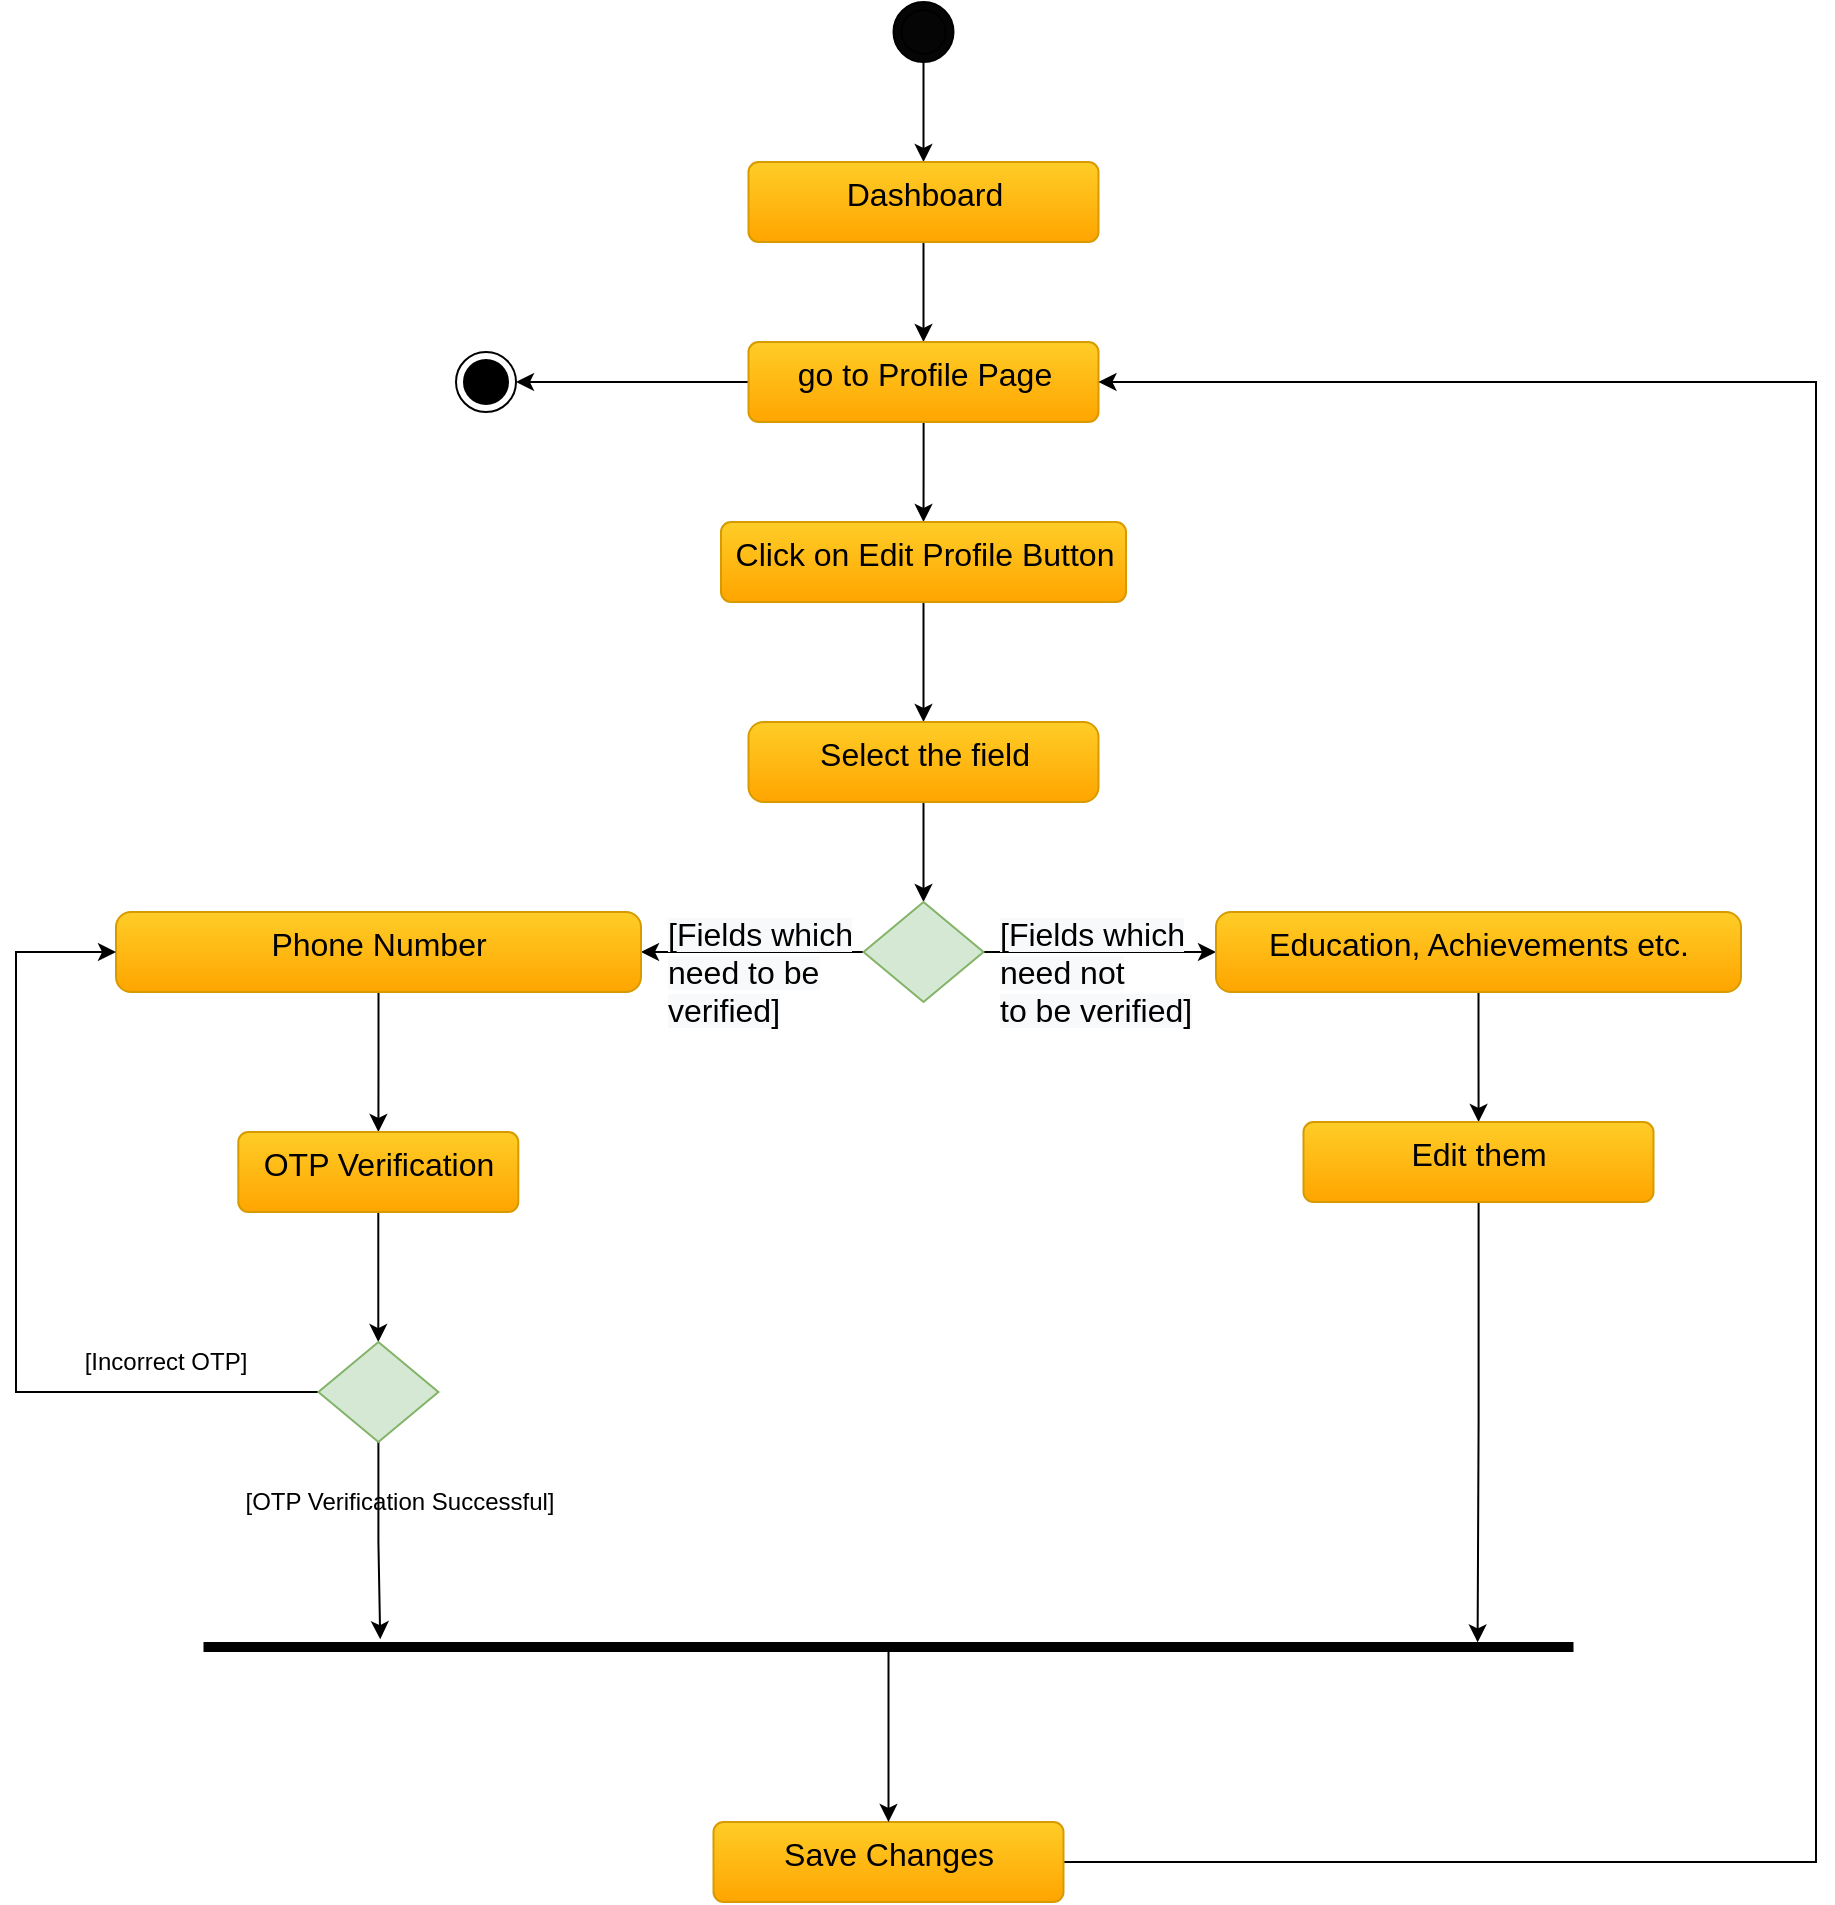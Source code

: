 <mxfile version="14.1.8" type="device"><diagram id="OLAsNTlYee-TojAkGPcq" name="Page-1"><mxGraphModel dx="1463" dy="846" grid="1" gridSize="10" guides="1" tooltips="1" connect="1" arrows="1" fold="1" page="1" pageScale="1" pageWidth="827" pageHeight="1169" math="0" shadow="0"><root><mxCell id="0"/><mxCell id="1" parent="0"/><mxCell id="lF2JAuHBzauqoftWFJul-2" value="" style="ellipse;html=1;shape=endState;fillColor=#000000;strokeColor=#000000;" vertex="1" parent="1"><mxGeometry x="250" y="195" width="30" height="30" as="geometry"/></mxCell><mxCell id="lF2JAuHBzauqoftWFJul-7" style="edgeStyle=orthogonalEdgeStyle;rounded=0;orthogonalLoop=1;jettySize=auto;html=1;" edge="1" parent="1" source="lF2JAuHBzauqoftWFJul-5" target="lF2JAuHBzauqoftWFJul-6"><mxGeometry relative="1" as="geometry"/></mxCell><mxCell id="lF2JAuHBzauqoftWFJul-5" value="" style="ellipse;shape=doubleEllipse;html=1;dashed=0;whitespace=wrap;aspect=fixed;fillColor=#050505;" vertex="1" parent="1"><mxGeometry x="468.75" y="20" width="30" height="30" as="geometry"/></mxCell><mxCell id="lF2JAuHBzauqoftWFJul-9" style="edgeStyle=orthogonalEdgeStyle;rounded=0;orthogonalLoop=1;jettySize=auto;html=1;" edge="1" parent="1" source="lF2JAuHBzauqoftWFJul-6" target="lF2JAuHBzauqoftWFJul-8"><mxGeometry relative="1" as="geometry"/></mxCell><mxCell id="lF2JAuHBzauqoftWFJul-6" value="&lt;span style=&quot;font-size: 16px&quot;&gt;Dashboard&lt;/span&gt;" style="html=1;align=center;verticalAlign=top;rounded=1;absoluteArcSize=1;arcSize=10;dashed=0;gradientColor=#ffa500;fillColor=#ffcd28;strokeColor=#d79b00;" vertex="1" parent="1"><mxGeometry x="396.25" y="100" width="175" height="40" as="geometry"/></mxCell><mxCell id="lF2JAuHBzauqoftWFJul-11" style="edgeStyle=orthogonalEdgeStyle;rounded=0;orthogonalLoop=1;jettySize=auto;html=1;" edge="1" parent="1" source="lF2JAuHBzauqoftWFJul-8" target="lF2JAuHBzauqoftWFJul-10"><mxGeometry relative="1" as="geometry"/></mxCell><mxCell id="lF2JAuHBzauqoftWFJul-28" style="edgeStyle=orthogonalEdgeStyle;rounded=0;orthogonalLoop=1;jettySize=auto;html=1;" edge="1" parent="1" source="lF2JAuHBzauqoftWFJul-8" target="lF2JAuHBzauqoftWFJul-2"><mxGeometry relative="1" as="geometry"/></mxCell><mxCell id="lF2JAuHBzauqoftWFJul-8" value="&lt;font style=&quot;font-size: 16px&quot;&gt;go to Profile Page&lt;/font&gt;" style="html=1;align=center;verticalAlign=top;rounded=1;absoluteArcSize=1;arcSize=10;dashed=0;gradientColor=#ffa500;fillColor=#ffcd28;strokeColor=#d79b00;" vertex="1" parent="1"><mxGeometry x="396.25" y="190" width="175" height="40" as="geometry"/></mxCell><mxCell id="lF2JAuHBzauqoftWFJul-13" style="edgeStyle=orthogonalEdgeStyle;rounded=0;orthogonalLoop=1;jettySize=auto;html=1;entryX=0.5;entryY=0;entryDx=0;entryDy=0;" edge="1" parent="1" source="lF2JAuHBzauqoftWFJul-10" target="lF2JAuHBzauqoftWFJul-12"><mxGeometry relative="1" as="geometry"/></mxCell><mxCell id="lF2JAuHBzauqoftWFJul-10" value="&lt;font style=&quot;font-size: 16px&quot;&gt;Click on Edit Profile Button&lt;/font&gt;" style="html=1;align=center;verticalAlign=top;rounded=1;absoluteArcSize=1;arcSize=10;dashed=0;gradientColor=#ffa500;fillColor=#ffcd28;strokeColor=#d79b00;" vertex="1" parent="1"><mxGeometry x="382.5" y="280" width="202.5" height="40" as="geometry"/></mxCell><mxCell id="lF2JAuHBzauqoftWFJul-17" style="edgeStyle=orthogonalEdgeStyle;rounded=0;orthogonalLoop=1;jettySize=auto;html=1;" edge="1" parent="1" source="lF2JAuHBzauqoftWFJul-12" target="lF2JAuHBzauqoftWFJul-14"><mxGeometry relative="1" as="geometry"/></mxCell><mxCell id="lF2JAuHBzauqoftWFJul-12" value="&lt;font style=&quot;font-size: 16px&quot;&gt;Select the field&lt;/font&gt;" style="html=1;align=center;verticalAlign=top;rounded=1;absoluteArcSize=1;arcSize=15;dashed=0;gradientColor=#ffa500;fillColor=#ffcd28;strokeColor=#d79b00;" vertex="1" parent="1"><mxGeometry x="396.25" y="380" width="175" height="40" as="geometry"/></mxCell><mxCell id="lF2JAuHBzauqoftWFJul-16" style="edgeStyle=orthogonalEdgeStyle;rounded=0;orthogonalLoop=1;jettySize=auto;html=1;entryX=0;entryY=0.5;entryDx=0;entryDy=0;" edge="1" parent="1" source="lF2JAuHBzauqoftWFJul-14" target="lF2JAuHBzauqoftWFJul-15"><mxGeometry relative="1" as="geometry"/></mxCell><mxCell id="lF2JAuHBzauqoftWFJul-20" style="edgeStyle=orthogonalEdgeStyle;rounded=0;orthogonalLoop=1;jettySize=auto;html=1;entryX=1;entryY=0.5;entryDx=0;entryDy=0;" edge="1" parent="1" source="lF2JAuHBzauqoftWFJul-14" target="lF2JAuHBzauqoftWFJul-19"><mxGeometry relative="1" as="geometry"/></mxCell><mxCell id="lF2JAuHBzauqoftWFJul-14" value="" style="rhombus;fillColor=#d5e8d4;strokeColor=#82b366;" vertex="1" parent="1"><mxGeometry x="453.75" y="470" width="60" height="50" as="geometry"/></mxCell><mxCell id="lF2JAuHBzauqoftWFJul-25" style="edgeStyle=orthogonalEdgeStyle;rounded=0;orthogonalLoop=1;jettySize=auto;html=1;" edge="1" parent="1" source="lF2JAuHBzauqoftWFJul-15" target="lF2JAuHBzauqoftWFJul-24"><mxGeometry relative="1" as="geometry"/></mxCell><mxCell id="lF2JAuHBzauqoftWFJul-15" value="&lt;span style=&quot;font-size: 16px&quot;&gt;Education, Achievements etc.&lt;/span&gt;" style="html=1;align=center;verticalAlign=top;rounded=1;absoluteArcSize=1;arcSize=15;dashed=0;gradientColor=#ffa500;fillColor=#ffcd28;strokeColor=#d79b00;" vertex="1" parent="1"><mxGeometry x="630" y="475" width="262.5" height="40" as="geometry"/></mxCell><mxCell id="lF2JAuHBzauqoftWFJul-18" value="&lt;span style=&quot;color: rgb(0 , 0 , 0) ; font-family: &amp;#34;helvetica&amp;#34; ; font-size: 16px ; font-style: normal ; font-weight: 400 ; letter-spacing: normal ; text-align: center ; text-indent: 0px ; text-transform: none ; word-spacing: 0px ; background-color: rgb(248 , 249 , 250) ; display: inline ; float: none&quot;&gt;[Fields which &lt;br&gt;need not &lt;br&gt;to be verified]&lt;/span&gt;" style="text;whiteSpace=wrap;html=1;" vertex="1" parent="1"><mxGeometry x="520" y="470" width="100" height="70" as="geometry"/></mxCell><mxCell id="lF2JAuHBzauqoftWFJul-38" style="edgeStyle=orthogonalEdgeStyle;rounded=0;orthogonalLoop=1;jettySize=auto;html=1;" edge="1" parent="1" source="lF2JAuHBzauqoftWFJul-19" target="lF2JAuHBzauqoftWFJul-32"><mxGeometry relative="1" as="geometry"/></mxCell><mxCell id="lF2JAuHBzauqoftWFJul-19" value="&lt;span style=&quot;font-size: 16px&quot;&gt;Phone Number&lt;/span&gt;" style="html=1;align=center;verticalAlign=top;rounded=1;absoluteArcSize=1;arcSize=15;dashed=0;gradientColor=#ffa500;fillColor=#ffcd28;strokeColor=#d79b00;" vertex="1" parent="1"><mxGeometry x="80" y="475" width="262.5" height="40" as="geometry"/></mxCell><mxCell id="lF2JAuHBzauqoftWFJul-21" value="&lt;span style=&quot;color: rgb(0 , 0 , 0) ; font-family: &amp;#34;helvetica&amp;#34; ; font-size: 16px ; font-style: normal ; font-weight: 400 ; letter-spacing: normal ; text-align: center ; text-indent: 0px ; text-transform: none ; word-spacing: 0px ; background-color: rgb(248 , 249 , 250) ; display: inline ; float: none&quot;&gt;[Fields which &lt;br&gt;need to be verified]&lt;/span&gt;" style="text;whiteSpace=wrap;html=1;" vertex="1" parent="1"><mxGeometry x="353.75" y="470" width="100" height="70" as="geometry"/></mxCell><mxCell id="lF2JAuHBzauqoftWFJul-27" style="edgeStyle=orthogonalEdgeStyle;rounded=0;orthogonalLoop=1;jettySize=auto;html=1;entryX=0.04;entryY=0.07;entryDx=0;entryDy=0;entryPerimeter=0;" edge="1" parent="1" source="lF2JAuHBzauqoftWFJul-24" target="lF2JAuHBzauqoftWFJul-41"><mxGeometry relative="1" as="geometry"><mxPoint x="761.25" y="690" as="targetPoint"/></mxGeometry></mxCell><mxCell id="lF2JAuHBzauqoftWFJul-24" value="&lt;font style=&quot;font-size: 16px&quot;&gt;Edit them&lt;/font&gt;" style="html=1;align=center;verticalAlign=top;rounded=1;absoluteArcSize=1;arcSize=10;dashed=0;gradientColor=#ffa500;fillColor=#ffcd28;strokeColor=#d79b00;" vertex="1" parent="1"><mxGeometry x="673.75" y="580" width="175" height="40" as="geometry"/></mxCell><mxCell id="lF2JAuHBzauqoftWFJul-31" style="edgeStyle=orthogonalEdgeStyle;rounded=0;orthogonalLoop=1;jettySize=auto;html=1;" edge="1" parent="1" source="lF2JAuHBzauqoftWFJul-32" target="lF2JAuHBzauqoftWFJul-35"><mxGeometry relative="1" as="geometry"/></mxCell><mxCell id="lF2JAuHBzauqoftWFJul-32" value="&lt;font style=&quot;font-size: 16px&quot;&gt;OTP Verification&lt;/font&gt;" style="html=1;align=center;verticalAlign=top;rounded=1;absoluteArcSize=1;arcSize=10;dashed=0;gradientColor=#ffa500;fillColor=#ffcd28;strokeColor=#d79b00;" vertex="1" parent="1"><mxGeometry x="141.15" y="585" width="140" height="40" as="geometry"/></mxCell><mxCell id="lF2JAuHBzauqoftWFJul-33" style="edgeStyle=orthogonalEdgeStyle;rounded=0;orthogonalLoop=1;jettySize=auto;html=1;entryX=0;entryY=0.5;entryDx=0;entryDy=0;" edge="1" parent="1" source="lF2JAuHBzauqoftWFJul-35" target="lF2JAuHBzauqoftWFJul-19"><mxGeometry relative="1" as="geometry"><mxPoint x="396.25" y="625" as="targetPoint"/><Array as="points"><mxPoint x="30" y="715"/><mxPoint x="30" y="495"/></Array></mxGeometry></mxCell><mxCell id="lF2JAuHBzauqoftWFJul-34" style="edgeStyle=orthogonalEdgeStyle;rounded=0;orthogonalLoop=1;jettySize=auto;html=1;entryX=-0.28;entryY=0.871;entryDx=0;entryDy=0;entryPerimeter=0;" edge="1" parent="1" source="lF2JAuHBzauqoftWFJul-35" target="lF2JAuHBzauqoftWFJul-41"><mxGeometry relative="1" as="geometry"><mxPoint x="211" y="840" as="targetPoint"/></mxGeometry></mxCell><mxCell id="lF2JAuHBzauqoftWFJul-35" value="" style="rhombus;fillColor=#d5e8d4;strokeColor=#82b366;" vertex="1" parent="1"><mxGeometry x="181.2" y="690" width="60" height="50" as="geometry"/></mxCell><mxCell id="lF2JAuHBzauqoftWFJul-36" value="&lt;font style=&quot;font-size: 12px&quot;&gt;[Incorrect OTP]&lt;/font&gt;" style="text;html=1;strokeColor=none;fillColor=none;align=center;verticalAlign=middle;whiteSpace=wrap;rounded=0;" vertex="1" parent="1"><mxGeometry x="40.0" y="690" width="130" height="20" as="geometry"/></mxCell><mxCell id="lF2JAuHBzauqoftWFJul-37" value="&lt;font style=&quot;font-size: 12px&quot;&gt;[OTP Verification Successful]&lt;/font&gt;" style="text;html=1;strokeColor=none;fillColor=none;align=center;verticalAlign=middle;whiteSpace=wrap;rounded=0;" vertex="1" parent="1"><mxGeometry x="112.2" y="760" width="220" height="20" as="geometry"/></mxCell><mxCell id="lF2JAuHBzauqoftWFJul-44" style="edgeStyle=orthogonalEdgeStyle;rounded=0;orthogonalLoop=1;jettySize=auto;html=1;entryX=1;entryY=0.5;entryDx=0;entryDy=0;" edge="1" parent="1" source="lF2JAuHBzauqoftWFJul-40" target="lF2JAuHBzauqoftWFJul-8"><mxGeometry relative="1" as="geometry"><Array as="points"><mxPoint x="930" y="950"/><mxPoint x="930" y="210"/></Array></mxGeometry></mxCell><mxCell id="lF2JAuHBzauqoftWFJul-40" value="&lt;font style=&quot;font-size: 16px&quot;&gt;Save Changes&lt;/font&gt;" style="html=1;align=center;verticalAlign=top;rounded=1;absoluteArcSize=1;arcSize=10;dashed=0;gradientColor=#ffa500;fillColor=#ffcd28;strokeColor=#d79b00;" vertex="1" parent="1"><mxGeometry x="378.75" y="930" width="175" height="40" as="geometry"/></mxCell><mxCell id="lF2JAuHBzauqoftWFJul-43" style="edgeStyle=orthogonalEdgeStyle;rounded=0;orthogonalLoop=1;jettySize=auto;html=1;" edge="1" parent="1" source="lF2JAuHBzauqoftWFJul-41" target="lF2JAuHBzauqoftWFJul-40"><mxGeometry relative="1" as="geometry"/></mxCell><mxCell id="lF2JAuHBzauqoftWFJul-41" value="" style="html=1;points=[];perimeter=orthogonalPerimeter;fillColor=#000000;strokeColor=none;rotation=90;" vertex="1" parent="1"><mxGeometry x="463.75" y="500" width="5" height="685" as="geometry"/></mxCell></root></mxGraphModel></diagram></mxfile>